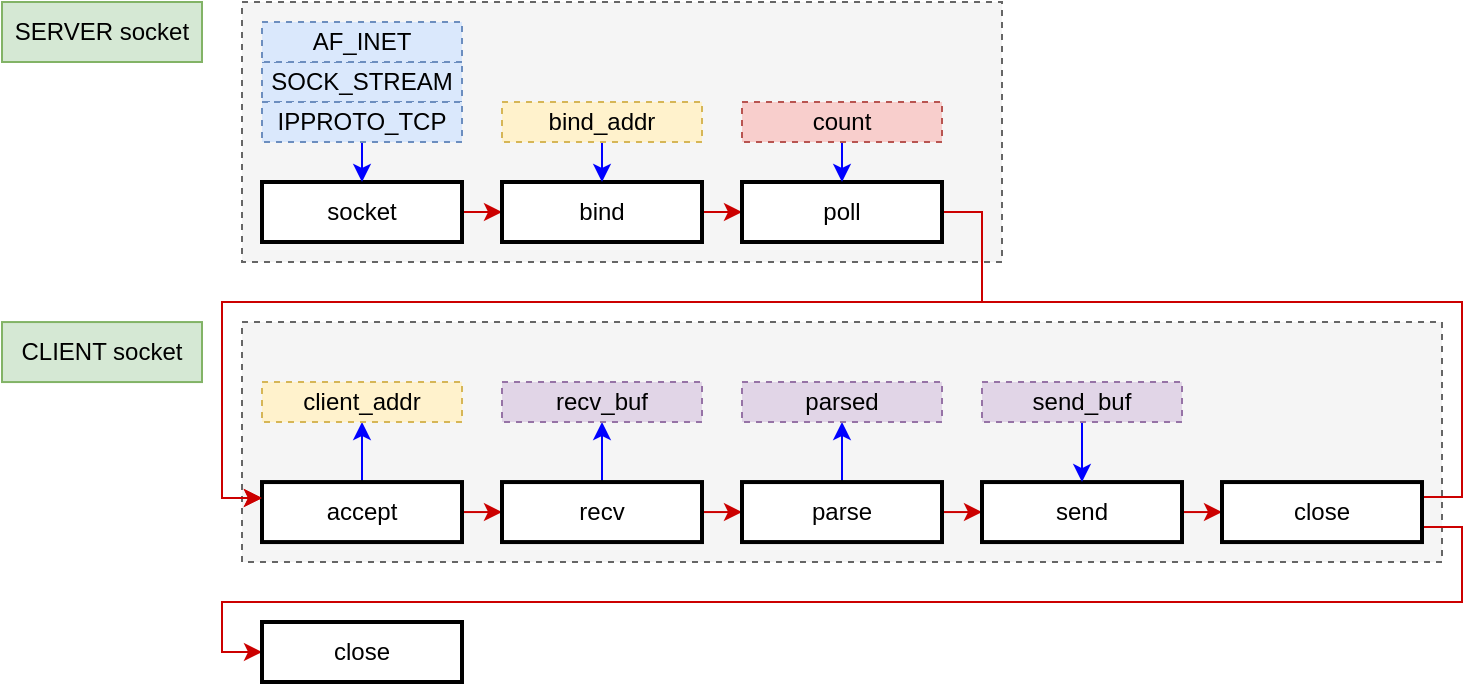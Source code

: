 <mxfile version="14.4.3" type="device"><diagram id="v0DOdvddgzIfrB2F7TG7" name="Page-1"><mxGraphModel dx="981" dy="567" grid="1" gridSize="10" guides="1" tooltips="1" connect="1" arrows="1" fold="1" page="1" pageScale="1" pageWidth="827" pageHeight="1169" math="0" shadow="0"><root><mxCell id="0"/><mxCell id="1" parent="0"/><mxCell id="vioIir564kMl_mOnuK_8-50" value="" style="rounded=0;whiteSpace=wrap;html=1;dashed=1;fillColor=#f5f5f5;strokeColor=#666666;fontColor=#333333;" parent="1" vertex="1"><mxGeometry x="160" y="30" width="380" height="130" as="geometry"/></mxCell><mxCell id="vioIir564kMl_mOnuK_8-13" value="" style="rounded=0;whiteSpace=wrap;html=1;dashed=1;fillColor=#f5f5f5;strokeColor=#666666;fontColor=#333333;" parent="1" vertex="1"><mxGeometry x="160" y="190.03" width="600" height="120" as="geometry"/></mxCell><mxCell id="vioIir564kMl_mOnuK_8-1" value="SERVER socket" style="rounded=0;whiteSpace=wrap;html=1;fillColor=#d5e8d4;strokeColor=#82b366;" parent="1" vertex="1"><mxGeometry x="40" y="30" width="100" height="30" as="geometry"/></mxCell><mxCell id="vioIir564kMl_mOnuK_8-14" style="edgeStyle=orthogonalEdgeStyle;rounded=0;orthogonalLoop=1;jettySize=auto;html=1;exitX=1;exitY=0.5;exitDx=0;exitDy=0;entryX=0;entryY=0.5;entryDx=0;entryDy=0;strokeColor=#CC0000;" parent="1" source="vioIir564kMl_mOnuK_8-3" target="vioIir564kMl_mOnuK_8-4" edge="1"><mxGeometry relative="1" as="geometry"/></mxCell><mxCell id="vioIir564kMl_mOnuK_8-3" value="socket" style="rounded=0;whiteSpace=wrap;html=1;strokeWidth=2;" parent="1" vertex="1"><mxGeometry x="170" y="120" width="100" height="30" as="geometry"/></mxCell><mxCell id="vioIir564kMl_mOnuK_8-15" style="edgeStyle=orthogonalEdgeStyle;rounded=0;orthogonalLoop=1;jettySize=auto;html=1;exitX=1;exitY=0.5;exitDx=0;exitDy=0;entryX=0;entryY=0.5;entryDx=0;entryDy=0;strokeColor=#CC0000;" parent="1" source="vioIir564kMl_mOnuK_8-4" target="vioIir564kMl_mOnuK_8-5" edge="1"><mxGeometry relative="1" as="geometry"/></mxCell><mxCell id="vioIir564kMl_mOnuK_8-4" value="bind" style="rounded=0;whiteSpace=wrap;html=1;strokeWidth=2;" parent="1" vertex="1"><mxGeometry x="290" y="120" width="100" height="30" as="geometry"/></mxCell><mxCell id="vioIir564kMl_mOnuK_8-16" style="edgeStyle=orthogonalEdgeStyle;rounded=0;orthogonalLoop=1;jettySize=auto;html=1;exitX=1;exitY=0.5;exitDx=0;exitDy=0;entryX=0;entryY=0.25;entryDx=0;entryDy=0;strokeColor=#CC0000;" parent="1" source="vioIir564kMl_mOnuK_8-5" target="vioIir564kMl_mOnuK_8-6" edge="1"><mxGeometry relative="1" as="geometry"><Array as="points"><mxPoint x="530" y="135"/><mxPoint x="530" y="180"/><mxPoint x="150" y="180"/><mxPoint x="150" y="278"/><mxPoint x="170" y="278"/></Array></mxGeometry></mxCell><mxCell id="vioIir564kMl_mOnuK_8-5" value="poll" style="rounded=0;whiteSpace=wrap;html=1;strokeWidth=2;" parent="1" vertex="1"><mxGeometry x="410" y="120" width="100" height="30" as="geometry"/></mxCell><mxCell id="vioIir564kMl_mOnuK_8-17" style="edgeStyle=orthogonalEdgeStyle;rounded=0;orthogonalLoop=1;jettySize=auto;html=1;exitX=1;exitY=0.5;exitDx=0;exitDy=0;entryX=0;entryY=0.5;entryDx=0;entryDy=0;strokeColor=#CC0000;" parent="1" source="vioIir564kMl_mOnuK_8-6" target="vioIir564kMl_mOnuK_8-8" edge="1"><mxGeometry relative="1" as="geometry"/></mxCell><mxCell id="vioIir564kMl_mOnuK_8-38" style="edgeStyle=orthogonalEdgeStyle;rounded=0;orthogonalLoop=1;jettySize=auto;html=1;exitX=0.5;exitY=0;exitDx=0;exitDy=0;entryX=0.5;entryY=1;entryDx=0;entryDy=0;strokeColor=#0000FF;" parent="1" source="vioIir564kMl_mOnuK_8-6" target="vioIir564kMl_mOnuK_8-37" edge="1"><mxGeometry relative="1" as="geometry"/></mxCell><mxCell id="vioIir564kMl_mOnuK_8-6" value="accept" style="rounded=0;whiteSpace=wrap;html=1;strokeWidth=2;" parent="1" vertex="1"><mxGeometry x="170" y="270.03" width="100" height="30" as="geometry"/></mxCell><mxCell id="vioIir564kMl_mOnuK_8-7" value="CLIENT socket" style="rounded=0;whiteSpace=wrap;html=1;fillColor=#d5e8d4;strokeColor=#82b366;" parent="1" vertex="1"><mxGeometry x="40" y="190.03" width="100" height="30" as="geometry"/></mxCell><mxCell id="vioIir564kMl_mOnuK_8-18" style="edgeStyle=orthogonalEdgeStyle;rounded=0;orthogonalLoop=1;jettySize=auto;html=1;exitX=1;exitY=0.5;exitDx=0;exitDy=0;entryX=0;entryY=0.5;entryDx=0;entryDy=0;strokeColor=#CC0000;" parent="1" source="vioIir564kMl_mOnuK_8-8" target="vioIir564kMl_mOnuK_8-9" edge="1"><mxGeometry relative="1" as="geometry"/></mxCell><mxCell id="vioIir564kMl_mOnuK_8-43" style="edgeStyle=orthogonalEdgeStyle;rounded=0;orthogonalLoop=1;jettySize=auto;html=1;exitX=0.5;exitY=0;exitDx=0;exitDy=0;entryX=0.5;entryY=1;entryDx=0;entryDy=0;strokeColor=#0000FF;" parent="1" source="vioIir564kMl_mOnuK_8-8" target="vioIir564kMl_mOnuK_8-42" edge="1"><mxGeometry relative="1" as="geometry"/></mxCell><mxCell id="vioIir564kMl_mOnuK_8-8" value="recv" style="rounded=0;whiteSpace=wrap;html=1;strokeWidth=2;" parent="1" vertex="1"><mxGeometry x="290" y="270.03" width="100" height="30" as="geometry"/></mxCell><mxCell id="vioIir564kMl_mOnuK_8-19" style="edgeStyle=orthogonalEdgeStyle;rounded=0;orthogonalLoop=1;jettySize=auto;html=1;exitX=1;exitY=0.5;exitDx=0;exitDy=0;entryX=0;entryY=0.5;entryDx=0;entryDy=0;strokeColor=#CC0000;" parent="1" source="vioIir564kMl_mOnuK_8-9" target="vioIir564kMl_mOnuK_8-10" edge="1"><mxGeometry relative="1" as="geometry"/></mxCell><mxCell id="vioIir564kMl_mOnuK_8-47" style="edgeStyle=orthogonalEdgeStyle;rounded=0;orthogonalLoop=1;jettySize=auto;html=1;exitX=0.5;exitY=0;exitDx=0;exitDy=0;entryX=0.5;entryY=1;entryDx=0;entryDy=0;strokeColor=#0000FF;" parent="1" source="vioIir564kMl_mOnuK_8-9" target="vioIir564kMl_mOnuK_8-45" edge="1"><mxGeometry relative="1" as="geometry"/></mxCell><mxCell id="vioIir564kMl_mOnuK_8-9" value="parse" style="rounded=0;whiteSpace=wrap;html=1;strokeWidth=2;" parent="1" vertex="1"><mxGeometry x="410" y="270.03" width="100" height="30" as="geometry"/></mxCell><mxCell id="vioIir564kMl_mOnuK_8-20" style="edgeStyle=orthogonalEdgeStyle;rounded=0;orthogonalLoop=1;jettySize=auto;html=1;exitX=1;exitY=0.5;exitDx=0;exitDy=0;entryX=0;entryY=0.5;entryDx=0;entryDy=0;strokeColor=#CC0000;" parent="1" source="vioIir564kMl_mOnuK_8-10" target="vioIir564kMl_mOnuK_8-11" edge="1"><mxGeometry relative="1" as="geometry"/></mxCell><mxCell id="vioIir564kMl_mOnuK_8-10" value="send" style="rounded=0;whiteSpace=wrap;html=1;strokeWidth=2;" parent="1" vertex="1"><mxGeometry x="530" y="270.03" width="100" height="30" as="geometry"/></mxCell><mxCell id="vioIir564kMl_mOnuK_8-27" style="edgeStyle=orthogonalEdgeStyle;rounded=0;orthogonalLoop=1;jettySize=auto;html=1;exitX=1;exitY=0.25;exitDx=0;exitDy=0;entryX=0;entryY=0.25;entryDx=0;entryDy=0;strokeColor=#CC0000;" parent="1" source="vioIir564kMl_mOnuK_8-11" target="vioIir564kMl_mOnuK_8-6" edge="1"><mxGeometry relative="1" as="geometry"><Array as="points"><mxPoint x="770" y="278.03"/><mxPoint x="770" y="180.03"/><mxPoint x="150" y="180.03"/><mxPoint x="150" y="278.03"/><mxPoint x="170" y="278.03"/></Array></mxGeometry></mxCell><mxCell id="vioIir564kMl_mOnuK_8-28" style="edgeStyle=orthogonalEdgeStyle;rounded=0;orthogonalLoop=1;jettySize=auto;html=1;exitX=1;exitY=0.75;exitDx=0;exitDy=0;entryX=0;entryY=0.5;entryDx=0;entryDy=0;strokeColor=#CC0000;" parent="1" source="vioIir564kMl_mOnuK_8-11" target="vioIir564kMl_mOnuK_8-12" edge="1"><mxGeometry relative="1" as="geometry"><Array as="points"><mxPoint x="770" y="293"/><mxPoint x="770" y="330"/><mxPoint x="150" y="330"/><mxPoint x="150" y="355"/></Array></mxGeometry></mxCell><mxCell id="vioIir564kMl_mOnuK_8-11" value="close" style="rounded=0;whiteSpace=wrap;html=1;strokeWidth=2;" parent="1" vertex="1"><mxGeometry x="650" y="270.03" width="100" height="30" as="geometry"/></mxCell><mxCell id="vioIir564kMl_mOnuK_8-12" value="close" style="rounded=0;whiteSpace=wrap;html=1;strokeWidth=2;" parent="1" vertex="1"><mxGeometry x="170" y="340" width="100" height="30" as="geometry"/></mxCell><mxCell id="vioIir564kMl_mOnuK_8-31" value="SOCK_STREAM" style="rounded=0;whiteSpace=wrap;html=1;dashed=1;fillColor=#dae8fc;strokeColor=#6c8ebf;" parent="1" vertex="1"><mxGeometry x="170" y="60" width="100" height="20" as="geometry"/></mxCell><mxCell id="vioIir564kMl_mOnuK_8-39" style="edgeStyle=orthogonalEdgeStyle;rounded=0;orthogonalLoop=1;jettySize=auto;html=1;exitX=0.5;exitY=1;exitDx=0;exitDy=0;entryX=0.5;entryY=0;entryDx=0;entryDy=0;strokeColor=#0000FF;" parent="1" source="vioIir564kMl_mOnuK_8-32" target="vioIir564kMl_mOnuK_8-3" edge="1"><mxGeometry relative="1" as="geometry"/></mxCell><mxCell id="vioIir564kMl_mOnuK_8-32" value="IPPROTO_TCP" style="rounded=0;whiteSpace=wrap;html=1;dashed=1;fillColor=#dae8fc;strokeColor=#6c8ebf;" parent="1" vertex="1"><mxGeometry x="170" y="80" width="100" height="20" as="geometry"/></mxCell><mxCell id="vioIir564kMl_mOnuK_8-33" value="AF_INET" style="rounded=0;whiteSpace=wrap;html=1;dashed=1;fillColor=#dae8fc;strokeColor=#6c8ebf;" parent="1" vertex="1"><mxGeometry x="170" y="40" width="100" height="20" as="geometry"/></mxCell><mxCell id="vioIir564kMl_mOnuK_8-40" style="edgeStyle=orthogonalEdgeStyle;rounded=0;orthogonalLoop=1;jettySize=auto;html=1;exitX=0.5;exitY=1;exitDx=0;exitDy=0;entryX=0.5;entryY=0;entryDx=0;entryDy=0;strokeColor=#0000FF;" parent="1" source="vioIir564kMl_mOnuK_8-34" target="vioIir564kMl_mOnuK_8-4" edge="1"><mxGeometry relative="1" as="geometry"/></mxCell><mxCell id="vioIir564kMl_mOnuK_8-34" value="bind_addr" style="rounded=0;whiteSpace=wrap;html=1;dashed=1;fillColor=#fff2cc;strokeColor=#d6b656;" parent="1" vertex="1"><mxGeometry x="290" y="80" width="100" height="20" as="geometry"/></mxCell><mxCell id="vioIir564kMl_mOnuK_8-41" style="edgeStyle=orthogonalEdgeStyle;rounded=0;orthogonalLoop=1;jettySize=auto;html=1;exitX=0.5;exitY=1;exitDx=0;exitDy=0;entryX=0.5;entryY=0;entryDx=0;entryDy=0;strokeColor=#0000FF;" parent="1" source="vioIir564kMl_mOnuK_8-36" target="vioIir564kMl_mOnuK_8-5" edge="1"><mxGeometry relative="1" as="geometry"/></mxCell><mxCell id="vioIir564kMl_mOnuK_8-36" value="count" style="rounded=0;whiteSpace=wrap;html=1;dashed=1;fillColor=#f8cecc;strokeColor=#b85450;" parent="1" vertex="1"><mxGeometry x="410" y="80" width="100" height="20" as="geometry"/></mxCell><mxCell id="vioIir564kMl_mOnuK_8-37" value="client_addr" style="rounded=0;whiteSpace=wrap;html=1;dashed=1;fillColor=#fff2cc;strokeColor=#d6b656;" parent="1" vertex="1"><mxGeometry x="170" y="220.03" width="100" height="20" as="geometry"/></mxCell><mxCell id="vioIir564kMl_mOnuK_8-42" value="recv_buf" style="rounded=0;whiteSpace=wrap;html=1;dashed=1;fillColor=#e1d5e7;strokeColor=#9673a6;" parent="1" vertex="1"><mxGeometry x="290" y="220.03" width="100" height="20" as="geometry"/></mxCell><mxCell id="vioIir564kMl_mOnuK_8-45" value="parsed" style="rounded=0;whiteSpace=wrap;html=1;dashed=1;fillColor=#e1d5e7;strokeColor=#9673a6;" parent="1" vertex="1"><mxGeometry x="410" y="220.03" width="100" height="20" as="geometry"/></mxCell><mxCell id="vioIir564kMl_mOnuK_8-49" style="edgeStyle=orthogonalEdgeStyle;rounded=0;orthogonalLoop=1;jettySize=auto;html=1;exitX=0.5;exitY=1;exitDx=0;exitDy=0;entryX=0.5;entryY=0;entryDx=0;entryDy=0;strokeColor=#0000FF;" parent="1" source="vioIir564kMl_mOnuK_8-48" target="vioIir564kMl_mOnuK_8-10" edge="1"><mxGeometry relative="1" as="geometry"/></mxCell><mxCell id="vioIir564kMl_mOnuK_8-48" value="send_buf" style="rounded=0;whiteSpace=wrap;html=1;dashed=1;fillColor=#e1d5e7;strokeColor=#9673a6;" parent="1" vertex="1"><mxGeometry x="530" y="220.03" width="100" height="20" as="geometry"/></mxCell></root></mxGraphModel></diagram></mxfile>
